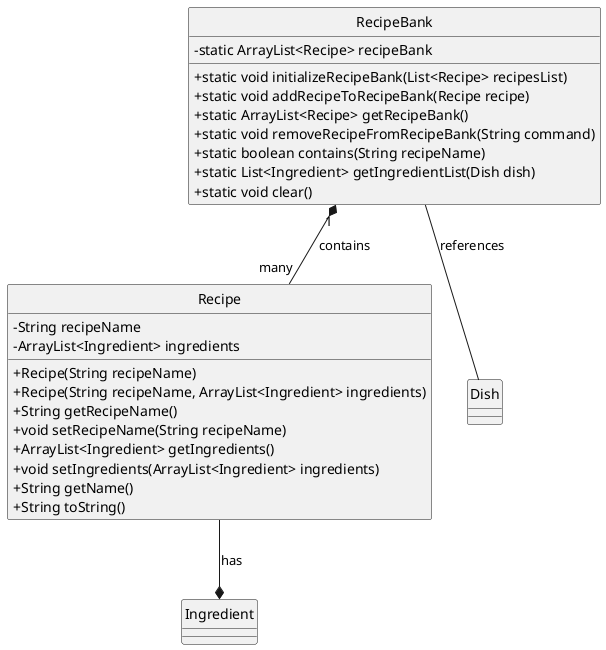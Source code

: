 @startuml
hide circle
skinparam classAttributeIconSize 0

class Recipe {
    - String recipeName
    - ArrayList<Ingredient> ingredients

    + Recipe(String recipeName)
    + Recipe(String recipeName, ArrayList<Ingredient> ingredients)
    + String getRecipeName()
    + void setRecipeName(String recipeName)
    + ArrayList<Ingredient> getIngredients()
    + void setIngredients(ArrayList<Ingredient> ingredients)
    + String getName()
    + String toString()
}

class RecipeBank {
    - static ArrayList<Recipe> recipeBank

    + static void initializeRecipeBank(List<Recipe> recipesList)
    + static void addRecipeToRecipeBank(Recipe recipe)
    + static ArrayList<Recipe> getRecipeBank()
    + static void removeRecipeFromRecipeBank(String command)
    + static boolean contains(String recipeName)
    + static List<Ingredient> getIngredientList(Dish dish)
    + static void clear()
}

RecipeBank "1" *-- "many" Recipe : contains
Recipe --* Ingredient : has
RecipeBank -- Dish : references

@enduml
